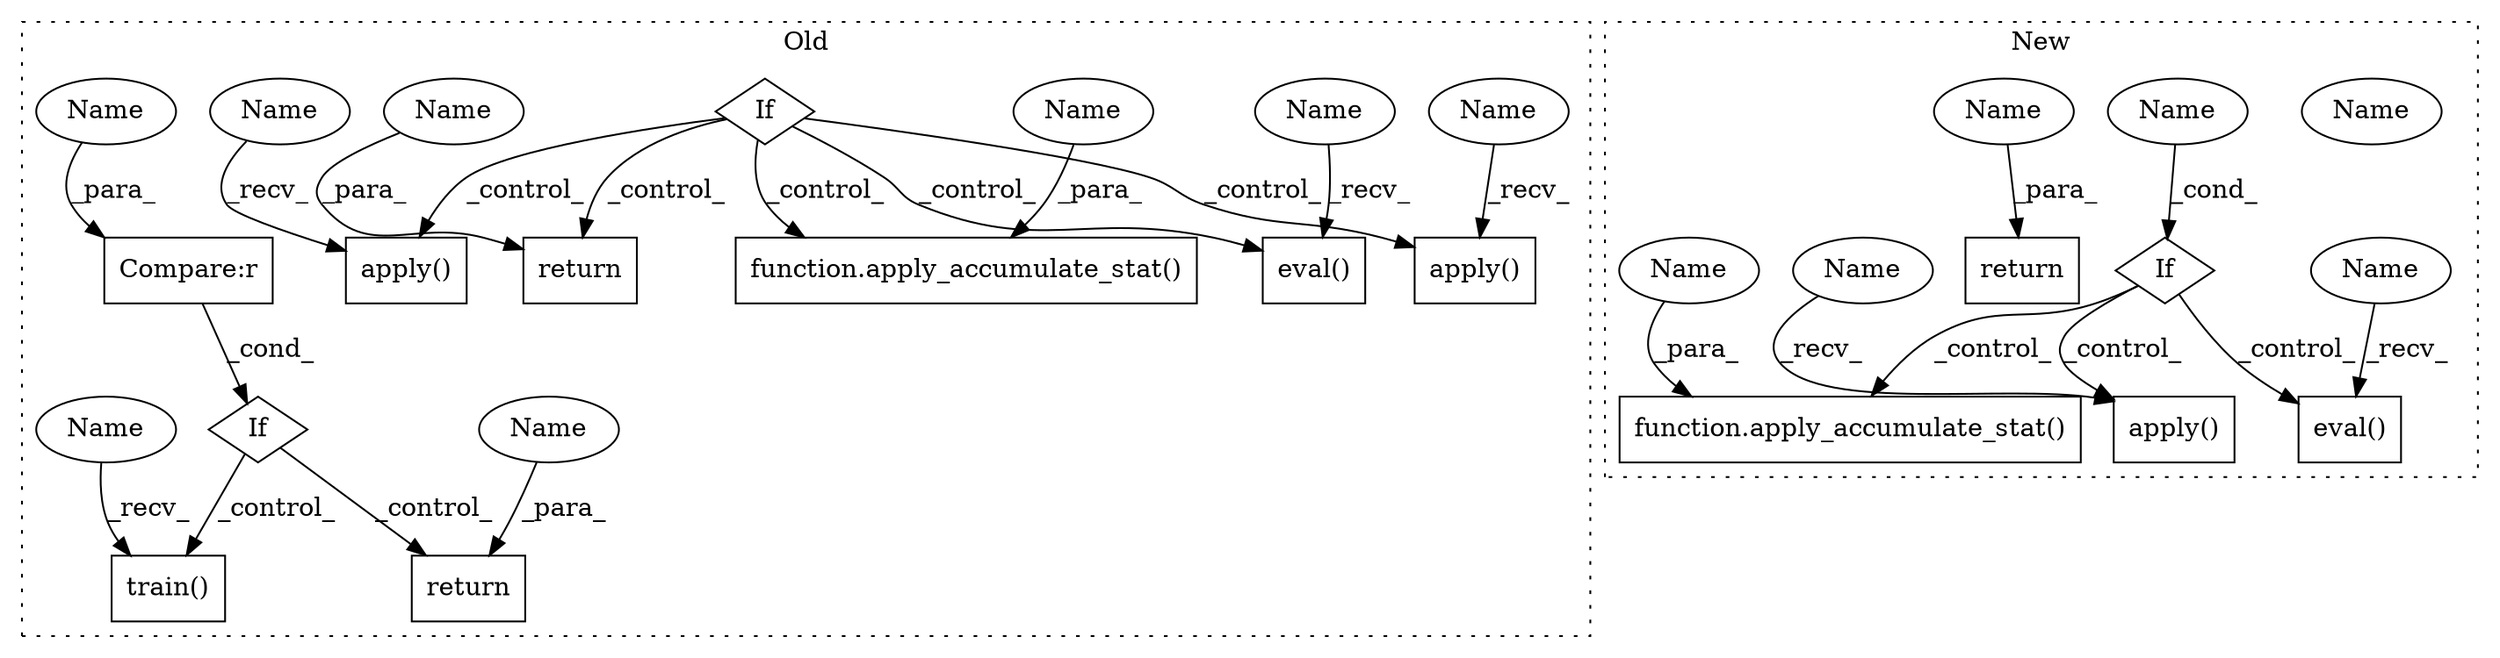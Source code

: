 digraph G {
subgraph cluster0 {
1 [label="eval()" a="75" s="9629" l="15" shape="box"];
3 [label="return" a="93" s="9761" l="7" shape="box"];
5 [label="If" a="96" s="9365" l="3" shape="diamond"];
7 [label="Compare:r" a="40" s="9029" l="20" shape="box"];
8 [label="If" a="96" s="9026" l="3" shape="diamond"];
9 [label="train()" a="75" s="9063" l="16" shape="box"];
10 [label="apply()" a="75" s="9706,9747" l="15,1" shape="box"];
14 [label="function.apply_accumulate_stat()" a="75" s="9442,9534" l="22,1" shape="box"];
15 [label="apply()" a="75" s="9552,9593" l="15,1" shape="box"];
16 [label="return" a="93" s="9092" l="7" shape="box"];
17 [label="Name" a="87" s="9706" l="8" shape="ellipse"];
18 [label="Name" a="87" s="9099" l="8" shape="ellipse"];
19 [label="Name" a="87" s="9629" l="8" shape="ellipse"];
20 [label="Name" a="87" s="9063" l="8" shape="ellipse"];
21 [label="Name" a="87" s="9768" l="8" shape="ellipse"];
22 [label="Name" a="87" s="9029" l="8" shape="ellipse"];
23 [label="Name" a="87" s="9464" l="8" shape="ellipse"];
24 [label="Name" a="87" s="9552" l="8" shape="ellipse"];
label = "Old";
style="dotted";
}
subgraph cluster1 {
2 [label="return" a="93" s="8822" l="7" shape="box"];
4 [label="eval()" a="75" s="8717" l="14" shape="box"];
6 [label="If" a="96" s="8524" l="3" shape="diamond"];
11 [label="Name" a="87" s="8527" l="19" shape="ellipse"];
12 [label="apply()" a="75" s="8740,8766" l="14,1" shape="box"];
13 [label="function.apply_accumulate_stat()" a="75" s="8556,8647" l="22,1" shape="box"];
25 [label="Name" a="87" s="8527" l="19" shape="ellipse"];
26 [label="Name" a="87" s="8717" l="7" shape="ellipse"];
27 [label="Name" a="87" s="8829" l="7" shape="ellipse"];
28 [label="Name" a="87" s="8740" l="7" shape="ellipse"];
29 [label="Name" a="87" s="8578" l="7" shape="ellipse"];
label = "New";
style="dotted";
}
5 -> 3 [label="_control_"];
5 -> 10 [label="_control_"];
5 -> 14 [label="_control_"];
5 -> 15 [label="_control_"];
5 -> 1 [label="_control_"];
6 -> 12 [label="_control_"];
6 -> 4 [label="_control_"];
6 -> 13 [label="_control_"];
7 -> 8 [label="_cond_"];
8 -> 9 [label="_control_"];
8 -> 16 [label="_control_"];
17 -> 10 [label="_recv_"];
18 -> 16 [label="_para_"];
19 -> 1 [label="_recv_"];
20 -> 9 [label="_recv_"];
21 -> 3 [label="_para_"];
22 -> 7 [label="_para_"];
23 -> 14 [label="_para_"];
24 -> 15 [label="_recv_"];
25 -> 6 [label="_cond_"];
26 -> 4 [label="_recv_"];
27 -> 2 [label="_para_"];
28 -> 12 [label="_recv_"];
29 -> 13 [label="_para_"];
}